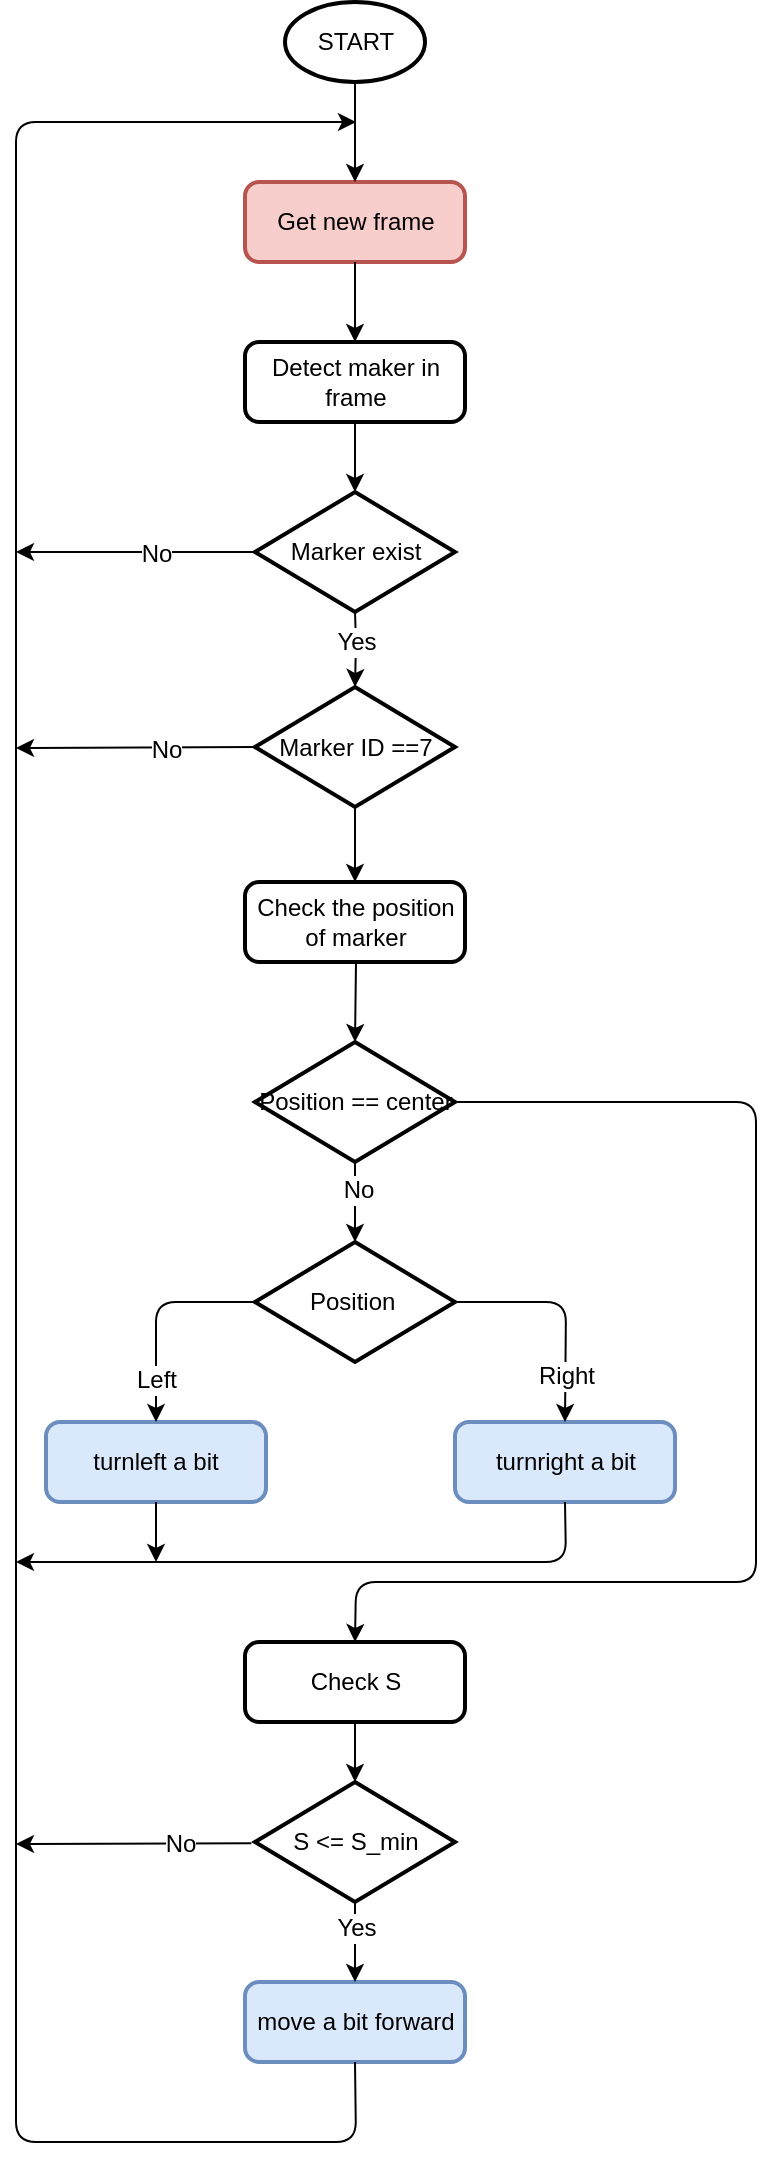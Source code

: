 <mxfile version="12.1.3" pages="1"><diagram id="6OUi-70EgvswF6ugz4KL" name="Page-1"><mxGraphModel dx="2238" dy="1078" grid="1" gridSize="10" guides="1" tooltips="1" connect="1" arrows="1" fold="1" page="1" pageScale="1" pageWidth="850" pageHeight="1100" math="0" shadow="0"><root><mxCell id="0"/><mxCell id="1" parent="0"/><mxCell id="H90FflZnEgsTDUSkORA4-1" value="START" style="strokeWidth=2;html=1;shape=mxgraph.flowchart.start_1;whiteSpace=wrap;" vertex="1" parent="1"><mxGeometry x="404.5" y="10" width="70" height="40" as="geometry"/></mxCell><mxCell id="H90FflZnEgsTDUSkORA4-2" value="Get new frame" style="rounded=1;whiteSpace=wrap;html=1;absoluteArcSize=1;arcSize=14;strokeWidth=2;fillColor=#f8cecc;strokeColor=#b85450;" vertex="1" parent="1"><mxGeometry x="384.5" y="100" width="110" height="40" as="geometry"/></mxCell><mxCell id="H90FflZnEgsTDUSkORA4-3" value="Detect maker in frame" style="rounded=1;whiteSpace=wrap;html=1;absoluteArcSize=1;arcSize=14;strokeWidth=2;" vertex="1" parent="1"><mxGeometry x="384.5" y="180" width="110" height="40" as="geometry"/></mxCell><mxCell id="H90FflZnEgsTDUSkORA4-4" value="Marker exist" style="strokeWidth=2;html=1;shape=mxgraph.flowchart.decision;whiteSpace=wrap;" vertex="1" parent="1"><mxGeometry x="389.5" y="255" width="100" height="60" as="geometry"/></mxCell><mxCell id="H90FflZnEgsTDUSkORA4-5" value="Marker ID ==7" style="strokeWidth=2;html=1;shape=mxgraph.flowchart.decision;whiteSpace=wrap;" vertex="1" parent="1"><mxGeometry x="389.5" y="352.5" width="100" height="60" as="geometry"/></mxCell><mxCell id="H90FflZnEgsTDUSkORA4-7" value="Check the position of marker" style="rounded=1;whiteSpace=wrap;html=1;absoluteArcSize=1;arcSize=14;strokeWidth=2;" vertex="1" parent="1"><mxGeometry x="384.5" y="450" width="110" height="40" as="geometry"/></mxCell><mxCell id="H90FflZnEgsTDUSkORA4-8" value="Position == center" style="strokeWidth=2;html=1;shape=mxgraph.flowchart.decision;whiteSpace=wrap;" vertex="1" parent="1"><mxGeometry x="389.5" y="530" width="100" height="60" as="geometry"/></mxCell><mxCell id="H90FflZnEgsTDUSkORA4-11" value="Position&amp;nbsp;" style="strokeWidth=2;html=1;shape=mxgraph.flowchart.decision;whiteSpace=wrap;" vertex="1" parent="1"><mxGeometry x="389.5" y="630" width="100" height="60" as="geometry"/></mxCell><mxCell id="H90FflZnEgsTDUSkORA4-12" value="turnleft a bit" style="rounded=1;whiteSpace=wrap;html=1;absoluteArcSize=1;arcSize=14;strokeWidth=2;fillColor=#dae8fc;strokeColor=#6c8ebf;" vertex="1" parent="1"><mxGeometry x="285" y="720" width="110" height="40" as="geometry"/></mxCell><mxCell id="H90FflZnEgsTDUSkORA4-13" value="turnright a bit" style="rounded=1;whiteSpace=wrap;html=1;absoluteArcSize=1;arcSize=14;strokeWidth=2;fillColor=#dae8fc;strokeColor=#6c8ebf;" vertex="1" parent="1"><mxGeometry x="489.5" y="720" width="110" height="40" as="geometry"/></mxCell><mxCell id="H90FflZnEgsTDUSkORA4-16" value="" style="endArrow=classic;html=1;entryX=0.5;entryY=0;entryDx=0;entryDy=0;exitX=1;exitY=0.5;exitDx=0;exitDy=0;exitPerimeter=0;" edge="1" parent="1" source="H90FflZnEgsTDUSkORA4-11" target="H90FflZnEgsTDUSkORA4-13"><mxGeometry width="50" height="50" relative="1" as="geometry"><mxPoint x="295" y="830" as="sourcePoint"/><mxPoint x="345" y="780" as="targetPoint"/><Array as="points"><mxPoint x="545" y="660"/></Array></mxGeometry></mxCell><mxCell id="H90FflZnEgsTDUSkORA4-17" value="Right" style="text;html=1;resizable=0;points=[];align=center;verticalAlign=middle;labelBackgroundColor=#ffffff;" vertex="1" connectable="0" parent="H90FflZnEgsTDUSkORA4-16"><mxGeometry x="0.706" y="-2" relative="1" as="geometry"><mxPoint x="2" y="-6.5" as="offset"/></mxGeometry></mxCell><mxCell id="H90FflZnEgsTDUSkORA4-23" value="Check S" style="rounded=1;whiteSpace=wrap;html=1;absoluteArcSize=1;arcSize=14;strokeWidth=2;" vertex="1" parent="1"><mxGeometry x="384.5" y="830" width="110" height="40" as="geometry"/></mxCell><mxCell id="H90FflZnEgsTDUSkORA4-24" value="S &amp;lt;= S_min" style="strokeWidth=2;html=1;shape=mxgraph.flowchart.decision;whiteSpace=wrap;" vertex="1" parent="1"><mxGeometry x="389.5" y="900" width="100" height="60" as="geometry"/></mxCell><mxCell id="H90FflZnEgsTDUSkORA4-25" value="move a bit forward" style="rounded=1;whiteSpace=wrap;html=1;absoluteArcSize=1;arcSize=14;strokeWidth=2;fillColor=#dae8fc;strokeColor=#6c8ebf;" vertex="1" parent="1"><mxGeometry x="384.5" y="1000" width="110" height="40" as="geometry"/></mxCell><mxCell id="H90FflZnEgsTDUSkORA4-26" value="" style="endArrow=classic;html=1;entryX=0.5;entryY=0;entryDx=0;entryDy=0;exitX=0.5;exitY=1;exitDx=0;exitDy=0;exitPerimeter=0;" edge="1" parent="1" source="H90FflZnEgsTDUSkORA4-1" target="H90FflZnEgsTDUSkORA4-2"><mxGeometry width="50" height="50" relative="1" as="geometry"><mxPoint x="404.5" y="90" as="sourcePoint"/><mxPoint x="454.5" y="40" as="targetPoint"/></mxGeometry></mxCell><mxCell id="H90FflZnEgsTDUSkORA4-27" value="" style="endArrow=classic;html=1;exitX=0.5;exitY=1;exitDx=0;exitDy=0;" edge="1" parent="1" source="H90FflZnEgsTDUSkORA4-25"><mxGeometry width="50" height="50" relative="1" as="geometry"><mxPoint x="270" y="1110" as="sourcePoint"/><mxPoint x="440" y="70" as="targetPoint"/><Array as="points"><mxPoint x="440" y="1080"/><mxPoint x="270" y="1080"/><mxPoint x="270" y="70"/></Array></mxGeometry></mxCell><mxCell id="H90FflZnEgsTDUSkORA4-28" value="" style="endArrow=classic;html=1;entryX=0.5;entryY=0;entryDx=0;entryDy=0;exitX=0.5;exitY=1;exitDx=0;exitDy=0;exitPerimeter=0;" edge="1" parent="1" source="H90FflZnEgsTDUSkORA4-24" target="H90FflZnEgsTDUSkORA4-25"><mxGeometry width="50" height="50" relative="1" as="geometry"><mxPoint x="260" y="1160" as="sourcePoint"/><mxPoint x="310" y="1110" as="targetPoint"/></mxGeometry></mxCell><mxCell id="H90FflZnEgsTDUSkORA4-29" value="Yes" style="text;html=1;resizable=0;points=[];align=center;verticalAlign=middle;labelBackgroundColor=#ffffff;" vertex="1" connectable="0" parent="H90FflZnEgsTDUSkORA4-28"><mxGeometry x="-0.35" relative="1" as="geometry"><mxPoint as="offset"/></mxGeometry></mxCell><mxCell id="H90FflZnEgsTDUSkORA4-30" value="" style="endArrow=classic;html=1;entryX=0.5;entryY=0;entryDx=0;entryDy=0;entryPerimeter=0;exitX=0.5;exitY=1;exitDx=0;exitDy=0;" edge="1" parent="1" source="H90FflZnEgsTDUSkORA4-23" target="H90FflZnEgsTDUSkORA4-24"><mxGeometry width="50" height="50" relative="1" as="geometry"><mxPoint x="350" y="980" as="sourcePoint"/><mxPoint x="400" y="930" as="targetPoint"/></mxGeometry></mxCell><mxCell id="H90FflZnEgsTDUSkORA4-31" value="" style="endArrow=classic;html=1;exitX=-0.018;exitY=0.511;exitDx=0;exitDy=0;exitPerimeter=0;" edge="1" parent="1" source="H90FflZnEgsTDUSkORA4-24"><mxGeometry width="50" height="50" relative="1" as="geometry"><mxPoint x="320" y="930" as="sourcePoint"/><mxPoint x="270" y="931" as="targetPoint"/></mxGeometry></mxCell><mxCell id="H90FflZnEgsTDUSkORA4-32" value="No" style="text;html=1;resizable=0;points=[];align=center;verticalAlign=middle;labelBackgroundColor=#ffffff;" vertex="1" connectable="0" parent="H90FflZnEgsTDUSkORA4-31"><mxGeometry x="-0.388" relative="1" as="geometry"><mxPoint as="offset"/></mxGeometry></mxCell><mxCell id="H90FflZnEgsTDUSkORA4-33" value="" style="endArrow=classic;html=1;exitX=0.5;exitY=1;exitDx=0;exitDy=0;" edge="1" parent="1" source="H90FflZnEgsTDUSkORA4-13"><mxGeometry width="50" height="50" relative="1" as="geometry"><mxPoint x="310" y="880.167" as="sourcePoint"/><mxPoint x="270" y="790" as="targetPoint"/><Array as="points"><mxPoint x="545" y="790"/></Array></mxGeometry></mxCell><mxCell id="H90FflZnEgsTDUSkORA4-34" value="" style="endArrow=classic;html=1;exitX=0.5;exitY=1;exitDx=0;exitDy=0;" edge="1" parent="1" source="H90FflZnEgsTDUSkORA4-12"><mxGeometry width="50" height="50" relative="1" as="geometry"><mxPoint x="320" y="770" as="sourcePoint"/><mxPoint x="340" y="790" as="targetPoint"/></mxGeometry></mxCell><mxCell id="H90FflZnEgsTDUSkORA4-35" value="" style="endArrow=classic;html=1;entryX=0.5;entryY=0;entryDx=0;entryDy=0;entryPerimeter=0;exitX=0.5;exitY=1;exitDx=0;exitDy=0;exitPerimeter=0;" edge="1" parent="1" source="H90FflZnEgsTDUSkORA4-8" target="H90FflZnEgsTDUSkORA4-11"><mxGeometry width="50" height="50" relative="1" as="geometry"><mxPoint x="360" y="640" as="sourcePoint"/><mxPoint x="410" y="590" as="targetPoint"/></mxGeometry></mxCell><mxCell id="H90FflZnEgsTDUSkORA4-36" value="No" style="text;html=1;resizable=0;points=[];align=center;verticalAlign=middle;labelBackgroundColor=#ffffff;" vertex="1" connectable="0" parent="H90FflZnEgsTDUSkORA4-35"><mxGeometry x="-0.317" y="1" relative="1" as="geometry"><mxPoint as="offset"/></mxGeometry></mxCell><mxCell id="H90FflZnEgsTDUSkORA4-37" value="" style="endArrow=classic;html=1;entryX=0.5;entryY=0;entryDx=0;entryDy=0;exitX=0.5;exitY=1;exitDx=0;exitDy=0;" edge="1" parent="1" source="H90FflZnEgsTDUSkORA4-2" target="H90FflZnEgsTDUSkORA4-3"><mxGeometry width="50" height="50" relative="1" as="geometry"><mxPoint x="310" y="210" as="sourcePoint"/><mxPoint x="360" y="160" as="targetPoint"/></mxGeometry></mxCell><mxCell id="H90FflZnEgsTDUSkORA4-38" value="" style="endArrow=classic;html=1;entryX=0.5;entryY=0;entryDx=0;entryDy=0;entryPerimeter=0;exitX=0.5;exitY=1;exitDx=0;exitDy=0;" edge="1" parent="1" source="H90FflZnEgsTDUSkORA4-3" target="H90FflZnEgsTDUSkORA4-4"><mxGeometry width="50" height="50" relative="1" as="geometry"><mxPoint x="320" y="280" as="sourcePoint"/><mxPoint x="370" y="230" as="targetPoint"/></mxGeometry></mxCell><mxCell id="H90FflZnEgsTDUSkORA4-39" value="" style="endArrow=classic;html=1;entryX=0.5;entryY=0;entryDx=0;entryDy=0;entryPerimeter=0;exitX=0.5;exitY=1;exitDx=0;exitDy=0;exitPerimeter=0;" edge="1" parent="1" source="H90FflZnEgsTDUSkORA4-4" target="H90FflZnEgsTDUSkORA4-5"><mxGeometry width="50" height="50" relative="1" as="geometry"><mxPoint x="440" y="320" as="sourcePoint"/><mxPoint x="410" y="310" as="targetPoint"/><Array as="points"><mxPoint x="440" y="330"/></Array></mxGeometry></mxCell><mxCell id="H90FflZnEgsTDUSkORA4-42" value="Yes" style="text;html=1;resizable=0;points=[];align=center;verticalAlign=middle;labelBackgroundColor=#ffffff;" vertex="1" connectable="0" parent="H90FflZnEgsTDUSkORA4-39"><mxGeometry x="-0.044" y="1" relative="1" as="geometry"><mxPoint x="-1" y="-3" as="offset"/></mxGeometry></mxCell><mxCell id="H90FflZnEgsTDUSkORA4-40" value="" style="endArrow=classic;html=1;exitX=0;exitY=0.5;exitDx=0;exitDy=0;exitPerimeter=0;" edge="1" parent="1" source="H90FflZnEgsTDUSkORA4-4"><mxGeometry width="50" height="50" relative="1" as="geometry"><mxPoint x="310" y="300" as="sourcePoint"/><mxPoint x="270" y="285" as="targetPoint"/></mxGeometry></mxCell><mxCell id="H90FflZnEgsTDUSkORA4-41" value="No" style="text;html=1;resizable=0;points=[];align=center;verticalAlign=middle;labelBackgroundColor=#ffffff;" vertex="1" connectable="0" parent="H90FflZnEgsTDUSkORA4-40"><mxGeometry x="-0.169" y="1" relative="1" as="geometry"><mxPoint as="offset"/></mxGeometry></mxCell><mxCell id="H90FflZnEgsTDUSkORA4-43" value="" style="endArrow=classic;html=1;entryX=0.5;entryY=0;entryDx=0;entryDy=0;exitX=0.5;exitY=1;exitDx=0;exitDy=0;exitPerimeter=0;" edge="1" parent="1" source="H90FflZnEgsTDUSkORA4-5" target="H90FflZnEgsTDUSkORA4-7"><mxGeometry width="50" height="50" relative="1" as="geometry"><mxPoint x="180" y="460" as="sourcePoint"/><mxPoint x="230" y="410" as="targetPoint"/></mxGeometry></mxCell><mxCell id="H90FflZnEgsTDUSkORA4-44" value="" style="endArrow=classic;html=1;entryX=0.5;entryY=0;entryDx=0;entryDy=0;entryPerimeter=0;" edge="1" parent="1" target="H90FflZnEgsTDUSkORA4-8"><mxGeometry width="50" height="50" relative="1" as="geometry"><mxPoint x="440" y="490" as="sourcePoint"/><mxPoint x="370" y="510" as="targetPoint"/></mxGeometry></mxCell><mxCell id="H90FflZnEgsTDUSkORA4-45" value="" style="endArrow=classic;html=1;exitX=0;exitY=0.5;exitDx=0;exitDy=0;exitPerimeter=0;" edge="1" parent="1" source="H90FflZnEgsTDUSkORA4-5"><mxGeometry width="50" height="50" relative="1" as="geometry"><mxPoint x="210" y="430" as="sourcePoint"/><mxPoint x="270" y="383" as="targetPoint"/></mxGeometry></mxCell><mxCell id="H90FflZnEgsTDUSkORA4-46" value="No" style="text;html=1;resizable=0;points=[];align=center;verticalAlign=middle;labelBackgroundColor=#ffffff;" vertex="1" connectable="0" parent="H90FflZnEgsTDUSkORA4-45"><mxGeometry x="-0.255" y="1" relative="1" as="geometry"><mxPoint as="offset"/></mxGeometry></mxCell><mxCell id="H90FflZnEgsTDUSkORA4-47" value="" style="endArrow=classic;html=1;entryX=0.5;entryY=0;entryDx=0;entryDy=0;" edge="1" parent="1" target="H90FflZnEgsTDUSkORA4-23"><mxGeometry width="50" height="50" relative="1" as="geometry"><mxPoint x="490" y="560" as="sourcePoint"/><mxPoint x="680" y="570" as="targetPoint"/><Array as="points"><mxPoint x="640" y="560"/><mxPoint x="640" y="800"/><mxPoint x="440" y="800"/></Array></mxGeometry></mxCell><mxCell id="H90FflZnEgsTDUSkORA4-48" value="" style="endArrow=classic;html=1;entryX=0.5;entryY=0;entryDx=0;entryDy=0;exitX=0;exitY=0.5;exitDx=0;exitDy=0;exitPerimeter=0;" edge="1" parent="1" source="H90FflZnEgsTDUSkORA4-11" target="H90FflZnEgsTDUSkORA4-12"><mxGeometry width="50" height="50" relative="1" as="geometry"><mxPoint x="360" y="630" as="sourcePoint"/><mxPoint x="310" y="1110" as="targetPoint"/><Array as="points"><mxPoint x="340" y="660"/></Array></mxGeometry></mxCell><mxCell id="H90FflZnEgsTDUSkORA4-49" value="Left" style="text;html=1;resizable=0;points=[];align=center;verticalAlign=middle;labelBackgroundColor=#ffffff;" vertex="1" connectable="0" parent="H90FflZnEgsTDUSkORA4-48"><mxGeometry x="0.61" relative="1" as="geometry"><mxPoint as="offset"/></mxGeometry></mxCell></root></mxGraphModel></diagram></mxfile>